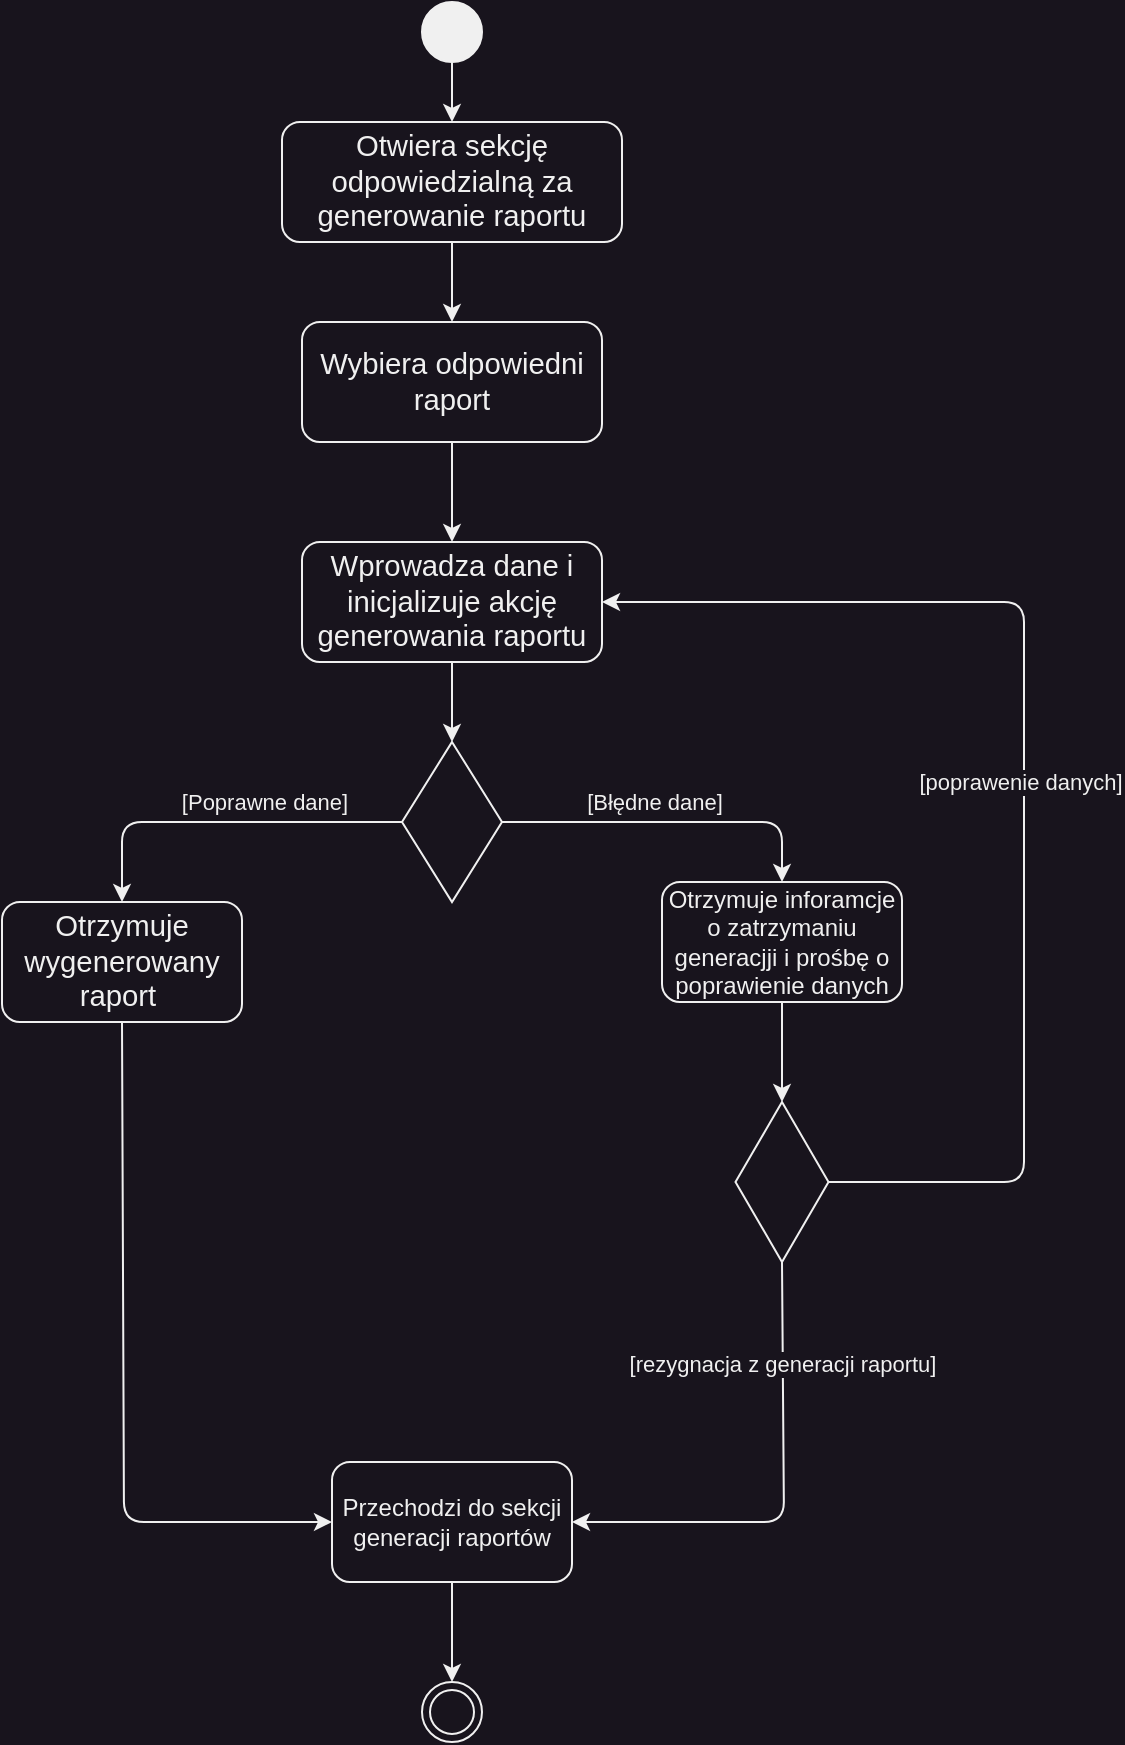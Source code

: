<mxfile>
    <diagram id="pwoJAC0_EMqrcB4cgHPU" name="Page-1">
        <mxGraphModel dx="1216" dy="792" grid="1" gridSize="10" guides="1" tooltips="1" connect="1" arrows="1" fold="1" page="1" pageScale="1" pageWidth="827" pageHeight="1169" background="#18141D" math="0" shadow="0">
            <root>
                <mxCell id="0"/>
                <mxCell id="1" parent="0"/>
                <mxCell id="17" style="edgeStyle=none;html=1;exitX=0.5;exitY=1;exitDx=0;exitDy=0;entryX=0.5;entryY=0;entryDx=0;entryDy=0;fontColor=#F0F0F0;labelBackgroundColor=#18141D;strokeColor=#F0F0F0;fillColor=none;" edge="1" parent="1" source="2" target="4">
                    <mxGeometry relative="1" as="geometry"/>
                </mxCell>
                <mxCell id="2" value="" style="ellipse;fillColor=#F0F0F0;fontColor=#F0F0F0;labelBackgroundColor=#18141D;strokeColor=#F0F0F0;" vertex="1" parent="1">
                    <mxGeometry x="399" y="30" width="30" height="30" as="geometry"/>
                </mxCell>
                <mxCell id="3" value="" style="ellipse;html=1;shape=endState;fillColor=#18141D;fontColor=#F0F0F0;labelBackgroundColor=#18141D;strokeColor=#F0F0F0;" vertex="1" parent="1">
                    <mxGeometry x="399" y="870" width="30" height="30" as="geometry"/>
                </mxCell>
                <mxCell id="22" style="edgeStyle=none;html=1;exitX=0.5;exitY=1;exitDx=0;exitDy=0;entryX=0.5;entryY=0;entryDx=0;entryDy=0;fontColor=#F0F0F0;labelBackgroundColor=#18141D;strokeColor=#F0F0F0;fillColor=none;" edge="1" parent="1" source="4" target="20">
                    <mxGeometry relative="1" as="geometry"/>
                </mxCell>
                <mxCell id="4" value="&lt;span id=&quot;docs-internal-guid-f84f0abf-7fff-00dc-f044-2173d04c249d&quot;&gt;&lt;span style=&quot;font-size: 11pt; font-family: Calibri, sans-serif; font-variant-numeric: normal; font-variant-east-asian: normal; vertical-align: baseline;&quot;&gt;Otwiera sekcję odpowiedzialną za generowanie raportu&lt;/span&gt;&lt;/span&gt;" style="rounded=1;whiteSpace=wrap;html=1;fontColor=#F0F0F0;labelBackgroundColor=none;strokeColor=#F0F0F0;fillColor=none;" vertex="1" parent="1">
                    <mxGeometry x="329" y="90" width="170" height="60" as="geometry"/>
                </mxCell>
                <mxCell id="14" style="edgeStyle=none;html=1;exitX=0.5;exitY=1;exitDx=0;exitDy=0;entryX=0.5;entryY=0;entryDx=0;entryDy=0;fontColor=#F0F0F0;labelBackgroundColor=#18141D;strokeColor=#F0F0F0;fillColor=none;" edge="1" parent="1" source="5" target="9">
                    <mxGeometry relative="1" as="geometry"/>
                </mxCell>
                <mxCell id="5" value="&lt;span id=&quot;docs-internal-guid-7aa2e39a-7fff-b6e0-90ae-052378db34d1&quot;&gt;&lt;span style=&quot;font-size: 11pt; font-family: Calibri, sans-serif; font-variant-numeric: normal; font-variant-east-asian: normal; vertical-align: baseline;&quot;&gt;Wprowadza dane i inicjalizuje akcję generowania raportu &lt;/span&gt;&lt;/span&gt;" style="rounded=1;whiteSpace=wrap;html=1;fontColor=#F0F0F0;labelBackgroundColor=none;strokeColor=#F0F0F0;fillColor=none;" vertex="1" parent="1">
                    <mxGeometry x="339" y="300" width="150" height="60" as="geometry"/>
                </mxCell>
                <mxCell id="26" style="edgeStyle=none;html=1;exitX=0.5;exitY=1;exitDx=0;exitDy=0;entryX=0.5;entryY=0;entryDx=0;entryDy=0;fontColor=#F0F0F0;labelBackgroundColor=#18141D;strokeColor=#F0F0F0;fillColor=none;" edge="1" parent="1" source="6" target="25">
                    <mxGeometry relative="1" as="geometry"/>
                </mxCell>
                <mxCell id="6" value="Otrzymuje inforamcje o zatrzymaniu generacjji i prośbę o poprawienie danych" style="rounded=1;whiteSpace=wrap;html=1;fontColor=#F0F0F0;labelBackgroundColor=none;strokeColor=#F0F0F0;fillColor=none;" vertex="1" parent="1">
                    <mxGeometry x="519" y="470" width="120" height="60" as="geometry"/>
                </mxCell>
                <mxCell id="32" style="edgeStyle=none;html=1;exitX=0.5;exitY=1;exitDx=0;exitDy=0;entryX=0;entryY=0.5;entryDx=0;entryDy=0;fontColor=#F0F0F0;labelBackgroundColor=#18141D;strokeColor=#F0F0F0;fillColor=none;" edge="1" parent="1" source="7" target="8">
                    <mxGeometry relative="1" as="geometry">
                        <Array as="points">
                            <mxPoint x="250" y="790"/>
                        </Array>
                    </mxGeometry>
                </mxCell>
                <mxCell id="7" value="&lt;span id=&quot;docs-internal-guid-85010429-7fff-d0a6-6078-f3fec46d210e&quot;&gt;&lt;span style=&quot;font-size: 11pt; font-family: Calibri, sans-serif; font-variant-numeric: normal; font-variant-east-asian: normal; vertical-align: baseline;&quot;&gt;Otrzymuje wygenerowany raport&amp;nbsp;&lt;/span&gt;&lt;/span&gt;" style="rounded=1;whiteSpace=wrap;html=1;fontColor=#F0F0F0;labelBackgroundColor=none;strokeColor=#F0F0F0;fillColor=none;" vertex="1" parent="1">
                    <mxGeometry x="189" y="480" width="120" height="60" as="geometry"/>
                </mxCell>
                <mxCell id="34" style="edgeStyle=none;html=1;exitX=0.5;exitY=1;exitDx=0;exitDy=0;entryX=0.5;entryY=0;entryDx=0;entryDy=0;fontColor=#F0F0F0;labelBackgroundColor=#18141D;strokeColor=#F0F0F0;fillColor=none;" edge="1" parent="1" source="8" target="3">
                    <mxGeometry relative="1" as="geometry"/>
                </mxCell>
                <mxCell id="8" value="Przechodzi do sekcji generacji raportów" style="rounded=1;whiteSpace=wrap;html=1;fontColor=#F0F0F0;labelBackgroundColor=none;strokeColor=#F0F0F0;fillColor=none;" vertex="1" parent="1">
                    <mxGeometry x="354" y="760" width="120" height="60" as="geometry"/>
                </mxCell>
                <mxCell id="11" style="edgeStyle=none;html=1;exitX=1;exitY=0.5;exitDx=0;exitDy=0;entryX=0.5;entryY=0;entryDx=0;entryDy=0;fontColor=#F0F0F0;labelBackgroundColor=#18141D;strokeColor=#F0F0F0;fillColor=none;" edge="1" parent="1" source="9" target="6">
                    <mxGeometry relative="1" as="geometry">
                        <Array as="points">
                            <mxPoint x="579" y="440"/>
                        </Array>
                    </mxGeometry>
                </mxCell>
                <mxCell id="23" value="[Błędne dane]" style="edgeLabel;html=1;align=center;verticalAlign=middle;resizable=0;points=[];fontColor=#F0F0F0;labelBackgroundColor=#18141D;strokeColor=#F0F0F0;fillColor=none;" vertex="1" connectable="0" parent="11">
                    <mxGeometry x="0.039" y="3" relative="1" as="geometry">
                        <mxPoint x="-13" y="-7" as="offset"/>
                    </mxGeometry>
                </mxCell>
                <mxCell id="12" style="edgeStyle=none;html=1;exitX=0;exitY=0.5;exitDx=0;exitDy=0;entryX=0.5;entryY=0;entryDx=0;entryDy=0;fontColor=#F0F0F0;labelBackgroundColor=#18141D;strokeColor=#F0F0F0;fillColor=none;" edge="1" parent="1" source="9" target="7">
                    <mxGeometry relative="1" as="geometry">
                        <Array as="points">
                            <mxPoint x="249" y="440"/>
                        </Array>
                    </mxGeometry>
                </mxCell>
                <mxCell id="24" value="[Poprawne dane]" style="edgeLabel;html=1;align=center;verticalAlign=middle;resizable=0;points=[];fontColor=#F0F0F0;labelBackgroundColor=#18141D;strokeColor=#F0F0F0;fillColor=none;" vertex="1" connectable="0" parent="12">
                    <mxGeometry x="-0.47" y="1" relative="1" as="geometry">
                        <mxPoint x="-22" y="-11" as="offset"/>
                    </mxGeometry>
                </mxCell>
                <mxCell id="9" value="" style="rhombus;whiteSpace=wrap;html=1;fontColor=#F0F0F0;labelBackgroundColor=#18141D;strokeColor=#F0F0F0;fillColor=none;" vertex="1" parent="1">
                    <mxGeometry x="389" y="400" width="50" height="80" as="geometry"/>
                </mxCell>
                <mxCell id="21" style="edgeStyle=none;html=1;exitX=0.5;exitY=1;exitDx=0;exitDy=0;entryX=0.5;entryY=0;entryDx=0;entryDy=0;fontColor=#F0F0F0;labelBackgroundColor=#18141D;strokeColor=#F0F0F0;fillColor=none;" edge="1" parent="1" source="20" target="5">
                    <mxGeometry relative="1" as="geometry"/>
                </mxCell>
                <mxCell id="20" value="&lt;span id=&quot;docs-internal-guid-f84f0abf-7fff-00dc-f044-2173d04c249d&quot;&gt;&lt;span style=&quot;font-size: 11pt; font-family: Calibri, sans-serif; font-variant-numeric: normal; font-variant-east-asian: normal; vertical-align: baseline;&quot;&gt;Wybiera odpowiedni raport&lt;/span&gt;&lt;/span&gt;" style="rounded=1;whiteSpace=wrap;html=1;fontColor=#F0F0F0;labelBackgroundColor=#18141D;strokeColor=#F0F0F0;fillColor=none;" vertex="1" parent="1">
                    <mxGeometry x="339" y="190" width="150" height="60" as="geometry"/>
                </mxCell>
                <mxCell id="27" style="edgeStyle=none;html=1;exitX=1;exitY=0.5;exitDx=0;exitDy=0;entryX=1;entryY=0.5;entryDx=0;entryDy=0;fontColor=#F0F0F0;labelBackgroundColor=#18141D;strokeColor=#F0F0F0;fillColor=none;" edge="1" parent="1" source="25" target="5">
                    <mxGeometry relative="1" as="geometry">
                        <Array as="points">
                            <mxPoint x="700" y="620"/>
                            <mxPoint x="700" y="330"/>
                        </Array>
                    </mxGeometry>
                </mxCell>
                <mxCell id="29" value="[poprawenie danych]" style="edgeLabel;html=1;align=center;verticalAlign=middle;resizable=0;points=[];fontColor=#F0F0F0;labelBackgroundColor=#18141D;strokeColor=#F0F0F0;fillColor=none;" vertex="1" connectable="0" parent="27">
                    <mxGeometry x="-0.328" y="2" relative="1" as="geometry">
                        <mxPoint y="-97" as="offset"/>
                    </mxGeometry>
                </mxCell>
                <mxCell id="30" style="edgeStyle=none;html=1;exitX=0.5;exitY=1;exitDx=0;exitDy=0;entryX=1;entryY=0.5;entryDx=0;entryDy=0;fontColor=#F0F0F0;labelBackgroundColor=#18141D;strokeColor=#F0F0F0;fillColor=none;" edge="1" parent="1" source="25" target="8">
                    <mxGeometry relative="1" as="geometry">
                        <Array as="points">
                            <mxPoint x="580" y="790"/>
                        </Array>
                    </mxGeometry>
                </mxCell>
                <mxCell id="31" value="[rezygnacja z generacji raportu]" style="edgeLabel;html=1;align=center;verticalAlign=middle;resizable=0;points=[];fontColor=#F0F0F0;labelBackgroundColor=#18141D;strokeColor=#F0F0F0;fillColor=none;" vertex="1" connectable="0" parent="30">
                    <mxGeometry x="-0.276" y="4" relative="1" as="geometry">
                        <mxPoint x="-5" y="-35" as="offset"/>
                    </mxGeometry>
                </mxCell>
                <mxCell id="25" value="" style="rhombus;whiteSpace=wrap;html=1;fontColor=#F0F0F0;labelBackgroundColor=#18141D;strokeColor=#F0F0F0;fillColor=none;" vertex="1" parent="1">
                    <mxGeometry x="555.75" y="580" width="46.5" height="80" as="geometry"/>
                </mxCell>
            </root>
        </mxGraphModel>
    </diagram>
</mxfile>